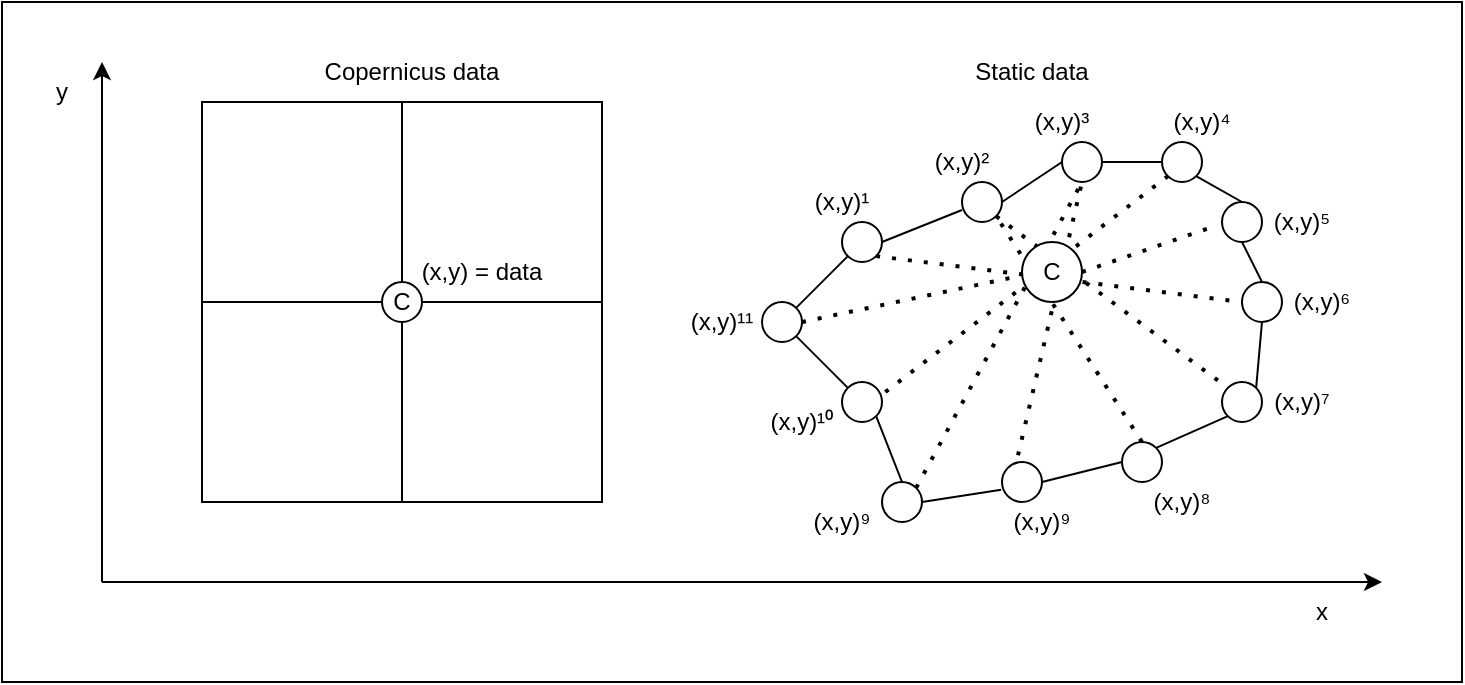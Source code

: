<mxfile version="24.6.2" type="device">
  <diagram name="Page-1" id="uEpYoFYUWC7yTzCAs0eU">
    <mxGraphModel dx="819" dy="439" grid="1" gridSize="10" guides="1" tooltips="1" connect="1" arrows="1" fold="1" page="1" pageScale="1" pageWidth="850" pageHeight="1100" math="0" shadow="0">
      <root>
        <mxCell id="0" />
        <mxCell id="1" parent="0" />
        <mxCell id="lqNWlTkt4Tsb4Y1-VaNx-72" value="" style="rounded=0;whiteSpace=wrap;html=1;" vertex="1" parent="1">
          <mxGeometry x="70" y="30" width="730" height="340" as="geometry" />
        </mxCell>
        <mxCell id="lqNWlTkt4Tsb4Y1-VaNx-2" value="" style="whiteSpace=wrap;html=1;aspect=fixed;" vertex="1" parent="1">
          <mxGeometry x="170" y="80" width="100" height="100" as="geometry" />
        </mxCell>
        <mxCell id="lqNWlTkt4Tsb4Y1-VaNx-3" value="" style="whiteSpace=wrap;html=1;aspect=fixed;" vertex="1" parent="1">
          <mxGeometry x="270" y="80" width="100" height="100" as="geometry" />
        </mxCell>
        <mxCell id="lqNWlTkt4Tsb4Y1-VaNx-5" value="" style="whiteSpace=wrap;html=1;aspect=fixed;" vertex="1" parent="1">
          <mxGeometry x="170" y="180" width="100" height="100" as="geometry" />
        </mxCell>
        <mxCell id="lqNWlTkt4Tsb4Y1-VaNx-6" value="" style="whiteSpace=wrap;html=1;aspect=fixed;" vertex="1" parent="1">
          <mxGeometry x="270" y="180" width="100" height="100" as="geometry" />
        </mxCell>
        <mxCell id="lqNWlTkt4Tsb4Y1-VaNx-7" value="" style="ellipse;whiteSpace=wrap;html=1;aspect=fixed;" vertex="1" parent="1">
          <mxGeometry x="260" y="170" width="20" height="20" as="geometry" />
        </mxCell>
        <mxCell id="lqNWlTkt4Tsb4Y1-VaNx-8" value="(x,y) = data" style="text;html=1;align=center;verticalAlign=middle;whiteSpace=wrap;rounded=0;" vertex="1" parent="1">
          <mxGeometry x="275" y="150" width="70" height="30" as="geometry" />
        </mxCell>
        <mxCell id="lqNWlTkt4Tsb4Y1-VaNx-9" value="" style="ellipse;whiteSpace=wrap;html=1;aspect=fixed;" vertex="1" parent="1">
          <mxGeometry x="490" y="140" width="20" height="20" as="geometry" />
        </mxCell>
        <mxCell id="lqNWlTkt4Tsb4Y1-VaNx-10" value="" style="ellipse;whiteSpace=wrap;html=1;aspect=fixed;" vertex="1" parent="1">
          <mxGeometry x="450" y="180" width="20" height="20" as="geometry" />
        </mxCell>
        <mxCell id="lqNWlTkt4Tsb4Y1-VaNx-11" value="" style="ellipse;whiteSpace=wrap;html=1;aspect=fixed;" vertex="1" parent="1">
          <mxGeometry x="490" y="220" width="20" height="20" as="geometry" />
        </mxCell>
        <mxCell id="lqNWlTkt4Tsb4Y1-VaNx-12" value="" style="ellipse;whiteSpace=wrap;html=1;aspect=fixed;" vertex="1" parent="1">
          <mxGeometry x="550" y="120" width="20" height="20" as="geometry" />
        </mxCell>
        <mxCell id="lqNWlTkt4Tsb4Y1-VaNx-13" value="" style="ellipse;whiteSpace=wrap;html=1;aspect=fixed;" vertex="1" parent="1">
          <mxGeometry x="600" y="100" width="20" height="20" as="geometry" />
        </mxCell>
        <mxCell id="lqNWlTkt4Tsb4Y1-VaNx-14" value="" style="ellipse;whiteSpace=wrap;html=1;aspect=fixed;" vertex="1" parent="1">
          <mxGeometry x="650" y="100" width="20" height="20" as="geometry" />
        </mxCell>
        <mxCell id="lqNWlTkt4Tsb4Y1-VaNx-15" value="" style="ellipse;whiteSpace=wrap;html=1;aspect=fixed;" vertex="1" parent="1">
          <mxGeometry x="680" y="130" width="20" height="20" as="geometry" />
        </mxCell>
        <mxCell id="lqNWlTkt4Tsb4Y1-VaNx-16" value="" style="ellipse;whiteSpace=wrap;html=1;aspect=fixed;" vertex="1" parent="1">
          <mxGeometry x="690" y="170" width="20" height="20" as="geometry" />
        </mxCell>
        <mxCell id="lqNWlTkt4Tsb4Y1-VaNx-17" value="" style="ellipse;whiteSpace=wrap;html=1;aspect=fixed;" vertex="1" parent="1">
          <mxGeometry x="630" y="250" width="20" height="20" as="geometry" />
        </mxCell>
        <mxCell id="lqNWlTkt4Tsb4Y1-VaNx-18" value="" style="ellipse;whiteSpace=wrap;html=1;aspect=fixed;" vertex="1" parent="1">
          <mxGeometry x="680" y="220" width="20" height="20" as="geometry" />
        </mxCell>
        <mxCell id="lqNWlTkt4Tsb4Y1-VaNx-20" value="" style="ellipse;whiteSpace=wrap;html=1;aspect=fixed;" vertex="1" parent="1">
          <mxGeometry x="570" y="260" width="20" height="20" as="geometry" />
        </mxCell>
        <mxCell id="lqNWlTkt4Tsb4Y1-VaNx-21" value="" style="ellipse;whiteSpace=wrap;html=1;aspect=fixed;" vertex="1" parent="1">
          <mxGeometry x="510" y="270" width="20" height="20" as="geometry" />
        </mxCell>
        <mxCell id="lqNWlTkt4Tsb4Y1-VaNx-23" value="" style="endArrow=none;html=1;rounded=0;exitX=1;exitY=0;exitDx=0;exitDy=0;entryX=0;entryY=1;entryDx=0;entryDy=0;" edge="1" parent="1" source="lqNWlTkt4Tsb4Y1-VaNx-10" target="lqNWlTkt4Tsb4Y1-VaNx-9">
          <mxGeometry width="50" height="50" relative="1" as="geometry">
            <mxPoint x="410" y="220" as="sourcePoint" />
            <mxPoint x="460" y="170" as="targetPoint" />
          </mxGeometry>
        </mxCell>
        <mxCell id="lqNWlTkt4Tsb4Y1-VaNx-24" value="" style="endArrow=none;html=1;rounded=0;exitX=0;exitY=0;exitDx=0;exitDy=0;entryX=1;entryY=1;entryDx=0;entryDy=0;" edge="1" parent="1" source="lqNWlTkt4Tsb4Y1-VaNx-11" target="lqNWlTkt4Tsb4Y1-VaNx-10">
          <mxGeometry width="50" height="50" relative="1" as="geometry">
            <mxPoint x="410" y="220" as="sourcePoint" />
            <mxPoint x="460" y="170" as="targetPoint" />
          </mxGeometry>
        </mxCell>
        <mxCell id="lqNWlTkt4Tsb4Y1-VaNx-25" value="" style="endArrow=none;html=1;rounded=0;exitX=0.5;exitY=0;exitDx=0;exitDy=0;entryX=1;entryY=1;entryDx=0;entryDy=0;" edge="1" parent="1" source="lqNWlTkt4Tsb4Y1-VaNx-21" target="lqNWlTkt4Tsb4Y1-VaNx-11">
          <mxGeometry width="50" height="50" relative="1" as="geometry">
            <mxPoint x="410" y="220" as="sourcePoint" />
            <mxPoint x="460" y="170" as="targetPoint" />
          </mxGeometry>
        </mxCell>
        <mxCell id="lqNWlTkt4Tsb4Y1-VaNx-26" value="" style="endArrow=none;html=1;rounded=0;exitX=1;exitY=0.5;exitDx=0;exitDy=0;entryX=-0.021;entryY=0.693;entryDx=0;entryDy=0;entryPerimeter=0;" edge="1" parent="1" source="lqNWlTkt4Tsb4Y1-VaNx-21" target="lqNWlTkt4Tsb4Y1-VaNx-20">
          <mxGeometry width="50" height="50" relative="1" as="geometry">
            <mxPoint x="410" y="220" as="sourcePoint" />
            <mxPoint x="460" y="170" as="targetPoint" />
          </mxGeometry>
        </mxCell>
        <mxCell id="lqNWlTkt4Tsb4Y1-VaNx-27" value="" style="endArrow=none;html=1;rounded=0;" edge="1" parent="1">
          <mxGeometry width="50" height="50" relative="1" as="geometry">
            <mxPoint x="550" y="134" as="sourcePoint" />
            <mxPoint x="510" y="150" as="targetPoint" />
          </mxGeometry>
        </mxCell>
        <mxCell id="lqNWlTkt4Tsb4Y1-VaNx-28" value="" style="endArrow=none;html=1;rounded=0;entryX=0;entryY=0.5;entryDx=0;entryDy=0;" edge="1" parent="1" target="lqNWlTkt4Tsb4Y1-VaNx-13">
          <mxGeometry width="50" height="50" relative="1" as="geometry">
            <mxPoint x="570" y="130" as="sourcePoint" />
            <mxPoint x="460" y="170" as="targetPoint" />
          </mxGeometry>
        </mxCell>
        <mxCell id="lqNWlTkt4Tsb4Y1-VaNx-31" value="" style="endArrow=none;html=1;rounded=0;exitX=1;exitY=0.5;exitDx=0;exitDy=0;entryX=0;entryY=0.5;entryDx=0;entryDy=0;" edge="1" parent="1" source="lqNWlTkt4Tsb4Y1-VaNx-20" target="lqNWlTkt4Tsb4Y1-VaNx-17">
          <mxGeometry width="50" height="50" relative="1" as="geometry">
            <mxPoint x="410" y="220" as="sourcePoint" />
            <mxPoint x="460" y="170" as="targetPoint" />
          </mxGeometry>
        </mxCell>
        <mxCell id="lqNWlTkt4Tsb4Y1-VaNx-32" value="" style="endArrow=none;html=1;rounded=0;entryX=0;entryY=0.5;entryDx=0;entryDy=0;exitX=1;exitY=0.5;exitDx=0;exitDy=0;" edge="1" parent="1" source="lqNWlTkt4Tsb4Y1-VaNx-13" target="lqNWlTkt4Tsb4Y1-VaNx-14">
          <mxGeometry width="50" height="50" relative="1" as="geometry">
            <mxPoint x="410" y="220" as="sourcePoint" />
            <mxPoint x="460" y="170" as="targetPoint" />
          </mxGeometry>
        </mxCell>
        <mxCell id="lqNWlTkt4Tsb4Y1-VaNx-33" value="" style="endArrow=none;html=1;rounded=0;exitX=1;exitY=0;exitDx=0;exitDy=0;entryX=0;entryY=1;entryDx=0;entryDy=0;" edge="1" parent="1" source="lqNWlTkt4Tsb4Y1-VaNx-17" target="lqNWlTkt4Tsb4Y1-VaNx-18">
          <mxGeometry width="50" height="50" relative="1" as="geometry">
            <mxPoint x="410" y="220" as="sourcePoint" />
            <mxPoint x="460" y="170" as="targetPoint" />
          </mxGeometry>
        </mxCell>
        <mxCell id="lqNWlTkt4Tsb4Y1-VaNx-34" value="" style="endArrow=none;html=1;rounded=0;entryX=1;entryY=0;entryDx=0;entryDy=0;exitX=0.5;exitY=1;exitDx=0;exitDy=0;" edge="1" parent="1" source="lqNWlTkt4Tsb4Y1-VaNx-16" target="lqNWlTkt4Tsb4Y1-VaNx-18">
          <mxGeometry width="50" height="50" relative="1" as="geometry">
            <mxPoint x="410" y="220" as="sourcePoint" />
            <mxPoint x="460" y="170" as="targetPoint" />
          </mxGeometry>
        </mxCell>
        <mxCell id="lqNWlTkt4Tsb4Y1-VaNx-35" value="" style="endArrow=none;html=1;rounded=0;exitX=0.5;exitY=0;exitDx=0;exitDy=0;entryX=0.5;entryY=1;entryDx=0;entryDy=0;" edge="1" parent="1" source="lqNWlTkt4Tsb4Y1-VaNx-16" target="lqNWlTkt4Tsb4Y1-VaNx-15">
          <mxGeometry width="50" height="50" relative="1" as="geometry">
            <mxPoint x="410" y="220" as="sourcePoint" />
            <mxPoint x="460" y="170" as="targetPoint" />
          </mxGeometry>
        </mxCell>
        <mxCell id="lqNWlTkt4Tsb4Y1-VaNx-36" value="" style="endArrow=none;html=1;rounded=0;entryX=0.5;entryY=0;entryDx=0;entryDy=0;exitX=1;exitY=1;exitDx=0;exitDy=0;" edge="1" parent="1" source="lqNWlTkt4Tsb4Y1-VaNx-14" target="lqNWlTkt4Tsb4Y1-VaNx-15">
          <mxGeometry width="50" height="50" relative="1" as="geometry">
            <mxPoint x="410" y="220" as="sourcePoint" />
            <mxPoint x="460" y="170" as="targetPoint" />
          </mxGeometry>
        </mxCell>
        <mxCell id="lqNWlTkt4Tsb4Y1-VaNx-38" value="" style="endArrow=none;dashed=1;html=1;dashPattern=1 3;strokeWidth=2;rounded=0;exitX=0.5;exitY=0;exitDx=0;exitDy=0;entryX=1;entryY=1;entryDx=0;entryDy=0;" edge="1" parent="1" source="lqNWlTkt4Tsb4Y1-VaNx-17" target="lqNWlTkt4Tsb4Y1-VaNx-12">
          <mxGeometry width="50" height="50" relative="1" as="geometry">
            <mxPoint x="616.34" y="240" as="sourcePoint" />
            <mxPoint x="570" y="139" as="targetPoint" />
          </mxGeometry>
        </mxCell>
        <mxCell id="lqNWlTkt4Tsb4Y1-VaNx-39" value="" style="endArrow=none;dashed=1;html=1;dashPattern=1 3;strokeWidth=2;rounded=0;entryX=0;entryY=1;entryDx=0;entryDy=0;exitX=1.083;exitY=0.25;exitDx=0;exitDy=0;exitPerimeter=0;" edge="1" parent="1" source="lqNWlTkt4Tsb4Y1-VaNx-11" target="lqNWlTkt4Tsb4Y1-VaNx-14">
          <mxGeometry width="50" height="50" relative="1" as="geometry">
            <mxPoint x="540" y="200" as="sourcePoint" />
            <mxPoint x="590" y="150" as="targetPoint" />
          </mxGeometry>
        </mxCell>
        <mxCell id="lqNWlTkt4Tsb4Y1-VaNx-40" value="" style="endArrow=none;dashed=1;html=1;dashPattern=1 3;strokeWidth=2;rounded=0;entryX=0.5;entryY=1;entryDx=0;entryDy=0;exitX=0.4;exitY=-0.167;exitDx=0;exitDy=0;exitPerimeter=0;" edge="1" parent="1" source="lqNWlTkt4Tsb4Y1-VaNx-20" target="lqNWlTkt4Tsb4Y1-VaNx-13">
          <mxGeometry width="50" height="50" relative="1" as="geometry">
            <mxPoint x="540" y="200" as="sourcePoint" />
            <mxPoint x="590" y="150" as="targetPoint" />
          </mxGeometry>
        </mxCell>
        <mxCell id="lqNWlTkt4Tsb4Y1-VaNx-41" value="" style="endArrow=none;dashed=1;html=1;dashPattern=1 3;strokeWidth=2;rounded=0;entryX=0;entryY=0.5;entryDx=0;entryDy=0;exitX=1;exitY=1;exitDx=0;exitDy=0;" edge="1" parent="1" source="lqNWlTkt4Tsb4Y1-VaNx-9" target="lqNWlTkt4Tsb4Y1-VaNx-16">
          <mxGeometry width="50" height="50" relative="1" as="geometry">
            <mxPoint x="540" y="200" as="sourcePoint" />
            <mxPoint x="590" y="150" as="targetPoint" />
          </mxGeometry>
        </mxCell>
        <mxCell id="lqNWlTkt4Tsb4Y1-VaNx-42" value="" style="endArrow=none;dashed=1;html=1;dashPattern=1 3;strokeWidth=2;rounded=0;exitX=1;exitY=0.5;exitDx=0;exitDy=0;entryX=-0.117;entryY=0.583;entryDx=0;entryDy=0;entryPerimeter=0;" edge="1" parent="1" source="lqNWlTkt4Tsb4Y1-VaNx-45" target="lqNWlTkt4Tsb4Y1-VaNx-15">
          <mxGeometry width="50" height="50" relative="1" as="geometry">
            <mxPoint x="540" y="200" as="sourcePoint" />
            <mxPoint x="590" y="150" as="targetPoint" />
          </mxGeometry>
        </mxCell>
        <mxCell id="lqNWlTkt4Tsb4Y1-VaNx-43" value="" style="endArrow=none;dashed=1;html=1;dashPattern=1 3;strokeWidth=2;rounded=0;exitX=1;exitY=0;exitDx=0;exitDy=0;entryX=0.5;entryY=1;entryDx=0;entryDy=0;" edge="1" parent="1" source="lqNWlTkt4Tsb4Y1-VaNx-21" target="lqNWlTkt4Tsb4Y1-VaNx-13">
          <mxGeometry width="50" height="50" relative="1" as="geometry">
            <mxPoint x="560" y="190" as="sourcePoint" />
            <mxPoint x="610" y="140" as="targetPoint" />
          </mxGeometry>
        </mxCell>
        <mxCell id="lqNWlTkt4Tsb4Y1-VaNx-44" value="" style="endArrow=none;dashed=1;html=1;dashPattern=1 3;strokeWidth=2;rounded=0;entryX=0;entryY=0;entryDx=0;entryDy=0;exitX=1;exitY=1;exitDx=0;exitDy=0;" edge="1" parent="1" source="lqNWlTkt4Tsb4Y1-VaNx-12" target="lqNWlTkt4Tsb4Y1-VaNx-18">
          <mxGeometry width="50" height="50" relative="1" as="geometry">
            <mxPoint x="560" y="190" as="sourcePoint" />
            <mxPoint x="610" y="140" as="targetPoint" />
          </mxGeometry>
        </mxCell>
        <mxCell id="lqNWlTkt4Tsb4Y1-VaNx-48" value="" style="endArrow=none;dashed=1;html=1;dashPattern=1 3;strokeWidth=2;rounded=0;exitX=1;exitY=0.5;exitDx=0;exitDy=0;entryX=-0.117;entryY=0.583;entryDx=0;entryDy=0;entryPerimeter=0;" edge="1" parent="1" source="lqNWlTkt4Tsb4Y1-VaNx-10" target="lqNWlTkt4Tsb4Y1-VaNx-45">
          <mxGeometry width="50" height="50" relative="1" as="geometry">
            <mxPoint x="470" y="190" as="sourcePoint" />
            <mxPoint x="678" y="142" as="targetPoint" />
          </mxGeometry>
        </mxCell>
        <mxCell id="lqNWlTkt4Tsb4Y1-VaNx-45" value="" style="ellipse;whiteSpace=wrap;html=1;aspect=fixed;" vertex="1" parent="1">
          <mxGeometry x="580" y="150" width="30" height="30" as="geometry" />
        </mxCell>
        <mxCell id="lqNWlTkt4Tsb4Y1-VaNx-49" value="C" style="text;html=1;align=center;verticalAlign=middle;whiteSpace=wrap;rounded=0;" vertex="1" parent="1">
          <mxGeometry x="580" y="155" width="30" height="20" as="geometry" />
        </mxCell>
        <mxCell id="lqNWlTkt4Tsb4Y1-VaNx-52" value="(x,y)¹" style="text;html=1;align=center;verticalAlign=middle;whiteSpace=wrap;rounded=0;" vertex="1" parent="1">
          <mxGeometry x="470" y="120" width="40" height="20" as="geometry" />
        </mxCell>
        <mxCell id="lqNWlTkt4Tsb4Y1-VaNx-53" value="(x,y)²" style="text;html=1;align=center;verticalAlign=middle;whiteSpace=wrap;rounded=0;" vertex="1" parent="1">
          <mxGeometry x="530" y="100" width="40" height="20" as="geometry" />
        </mxCell>
        <mxCell id="lqNWlTkt4Tsb4Y1-VaNx-54" value="(x,y)³" style="text;html=1;align=center;verticalAlign=middle;whiteSpace=wrap;rounded=0;" vertex="1" parent="1">
          <mxGeometry x="580" y="80" width="40" height="20" as="geometry" />
        </mxCell>
        <mxCell id="lqNWlTkt4Tsb4Y1-VaNx-55" value="(x,y)⁴" style="text;html=1;align=center;verticalAlign=middle;whiteSpace=wrap;rounded=0;" vertex="1" parent="1">
          <mxGeometry x="650" y="80" width="40" height="20" as="geometry" />
        </mxCell>
        <mxCell id="lqNWlTkt4Tsb4Y1-VaNx-56" value="(x,y)⁵" style="text;html=1;align=center;verticalAlign=middle;whiteSpace=wrap;rounded=0;" vertex="1" parent="1">
          <mxGeometry x="700" y="130" width="40" height="20" as="geometry" />
        </mxCell>
        <mxCell id="lqNWlTkt4Tsb4Y1-VaNx-57" value="(x,y)⁶" style="text;html=1;align=center;verticalAlign=middle;whiteSpace=wrap;rounded=0;" vertex="1" parent="1">
          <mxGeometry x="710" y="170" width="40" height="20" as="geometry" />
        </mxCell>
        <mxCell id="lqNWlTkt4Tsb4Y1-VaNx-58" value="(x,y)⁷" style="text;html=1;align=center;verticalAlign=middle;whiteSpace=wrap;rounded=0;" vertex="1" parent="1">
          <mxGeometry x="700" y="220" width="40" height="20" as="geometry" />
        </mxCell>
        <mxCell id="lqNWlTkt4Tsb4Y1-VaNx-59" value="(x,y)⁸" style="text;html=1;align=center;verticalAlign=middle;whiteSpace=wrap;rounded=0;" vertex="1" parent="1">
          <mxGeometry x="640" y="270" width="40" height="20" as="geometry" />
        </mxCell>
        <mxCell id="lqNWlTkt4Tsb4Y1-VaNx-60" value="(x,y)⁹" style="text;html=1;align=center;verticalAlign=middle;whiteSpace=wrap;rounded=0;" vertex="1" parent="1">
          <mxGeometry x="570" y="280" width="40" height="20" as="geometry" />
        </mxCell>
        <mxCell id="lqNWlTkt4Tsb4Y1-VaNx-61" value="(x,y)⁹" style="text;html=1;align=center;verticalAlign=middle;whiteSpace=wrap;rounded=0;" vertex="1" parent="1">
          <mxGeometry x="470" y="280" width="40" height="20" as="geometry" />
        </mxCell>
        <mxCell id="lqNWlTkt4Tsb4Y1-VaNx-62" value="(x,y)¹⁰" style="text;html=1;align=center;verticalAlign=middle;whiteSpace=wrap;rounded=0;" vertex="1" parent="1">
          <mxGeometry x="450" y="230" width="40" height="20" as="geometry" />
        </mxCell>
        <mxCell id="lqNWlTkt4Tsb4Y1-VaNx-63" value="(x,y)¹¹" style="text;html=1;align=center;verticalAlign=middle;whiteSpace=wrap;rounded=0;" vertex="1" parent="1">
          <mxGeometry x="410" y="180" width="40" height="20" as="geometry" />
        </mxCell>
        <mxCell id="lqNWlTkt4Tsb4Y1-VaNx-64" value="Static data" style="text;html=1;align=center;verticalAlign=middle;whiteSpace=wrap;rounded=0;" vertex="1" parent="1">
          <mxGeometry x="500" y="50" width="170" height="30" as="geometry" />
        </mxCell>
        <mxCell id="lqNWlTkt4Tsb4Y1-VaNx-65" value="Copernicus data" style="text;html=1;align=center;verticalAlign=middle;whiteSpace=wrap;rounded=0;" vertex="1" parent="1">
          <mxGeometry x="190" y="50" width="170" height="30" as="geometry" />
        </mxCell>
        <mxCell id="lqNWlTkt4Tsb4Y1-VaNx-66" value="C" style="text;html=1;align=center;verticalAlign=middle;whiteSpace=wrap;rounded=0;" vertex="1" parent="1">
          <mxGeometry x="255" y="170" width="30" height="20" as="geometry" />
        </mxCell>
        <mxCell id="lqNWlTkt4Tsb4Y1-VaNx-67" value="" style="endArrow=classic;html=1;rounded=0;" edge="1" parent="1">
          <mxGeometry width="50" height="50" relative="1" as="geometry">
            <mxPoint x="120" y="320" as="sourcePoint" />
            <mxPoint x="120" y="60" as="targetPoint" />
          </mxGeometry>
        </mxCell>
        <mxCell id="lqNWlTkt4Tsb4Y1-VaNx-68" value="" style="endArrow=classic;html=1;rounded=0;" edge="1" parent="1">
          <mxGeometry width="50" height="50" relative="1" as="geometry">
            <mxPoint x="120" y="320" as="sourcePoint" />
            <mxPoint x="760" y="320" as="targetPoint" />
          </mxGeometry>
        </mxCell>
        <mxCell id="lqNWlTkt4Tsb4Y1-VaNx-69" value="y" style="text;html=1;align=center;verticalAlign=middle;whiteSpace=wrap;rounded=0;" vertex="1" parent="1">
          <mxGeometry x="70" y="60" width="60" height="30" as="geometry" />
        </mxCell>
        <mxCell id="lqNWlTkt4Tsb4Y1-VaNx-70" value="x" style="text;html=1;align=center;verticalAlign=middle;whiteSpace=wrap;rounded=0;" vertex="1" parent="1">
          <mxGeometry x="700" y="320" width="60" height="30" as="geometry" />
        </mxCell>
      </root>
    </mxGraphModel>
  </diagram>
</mxfile>
